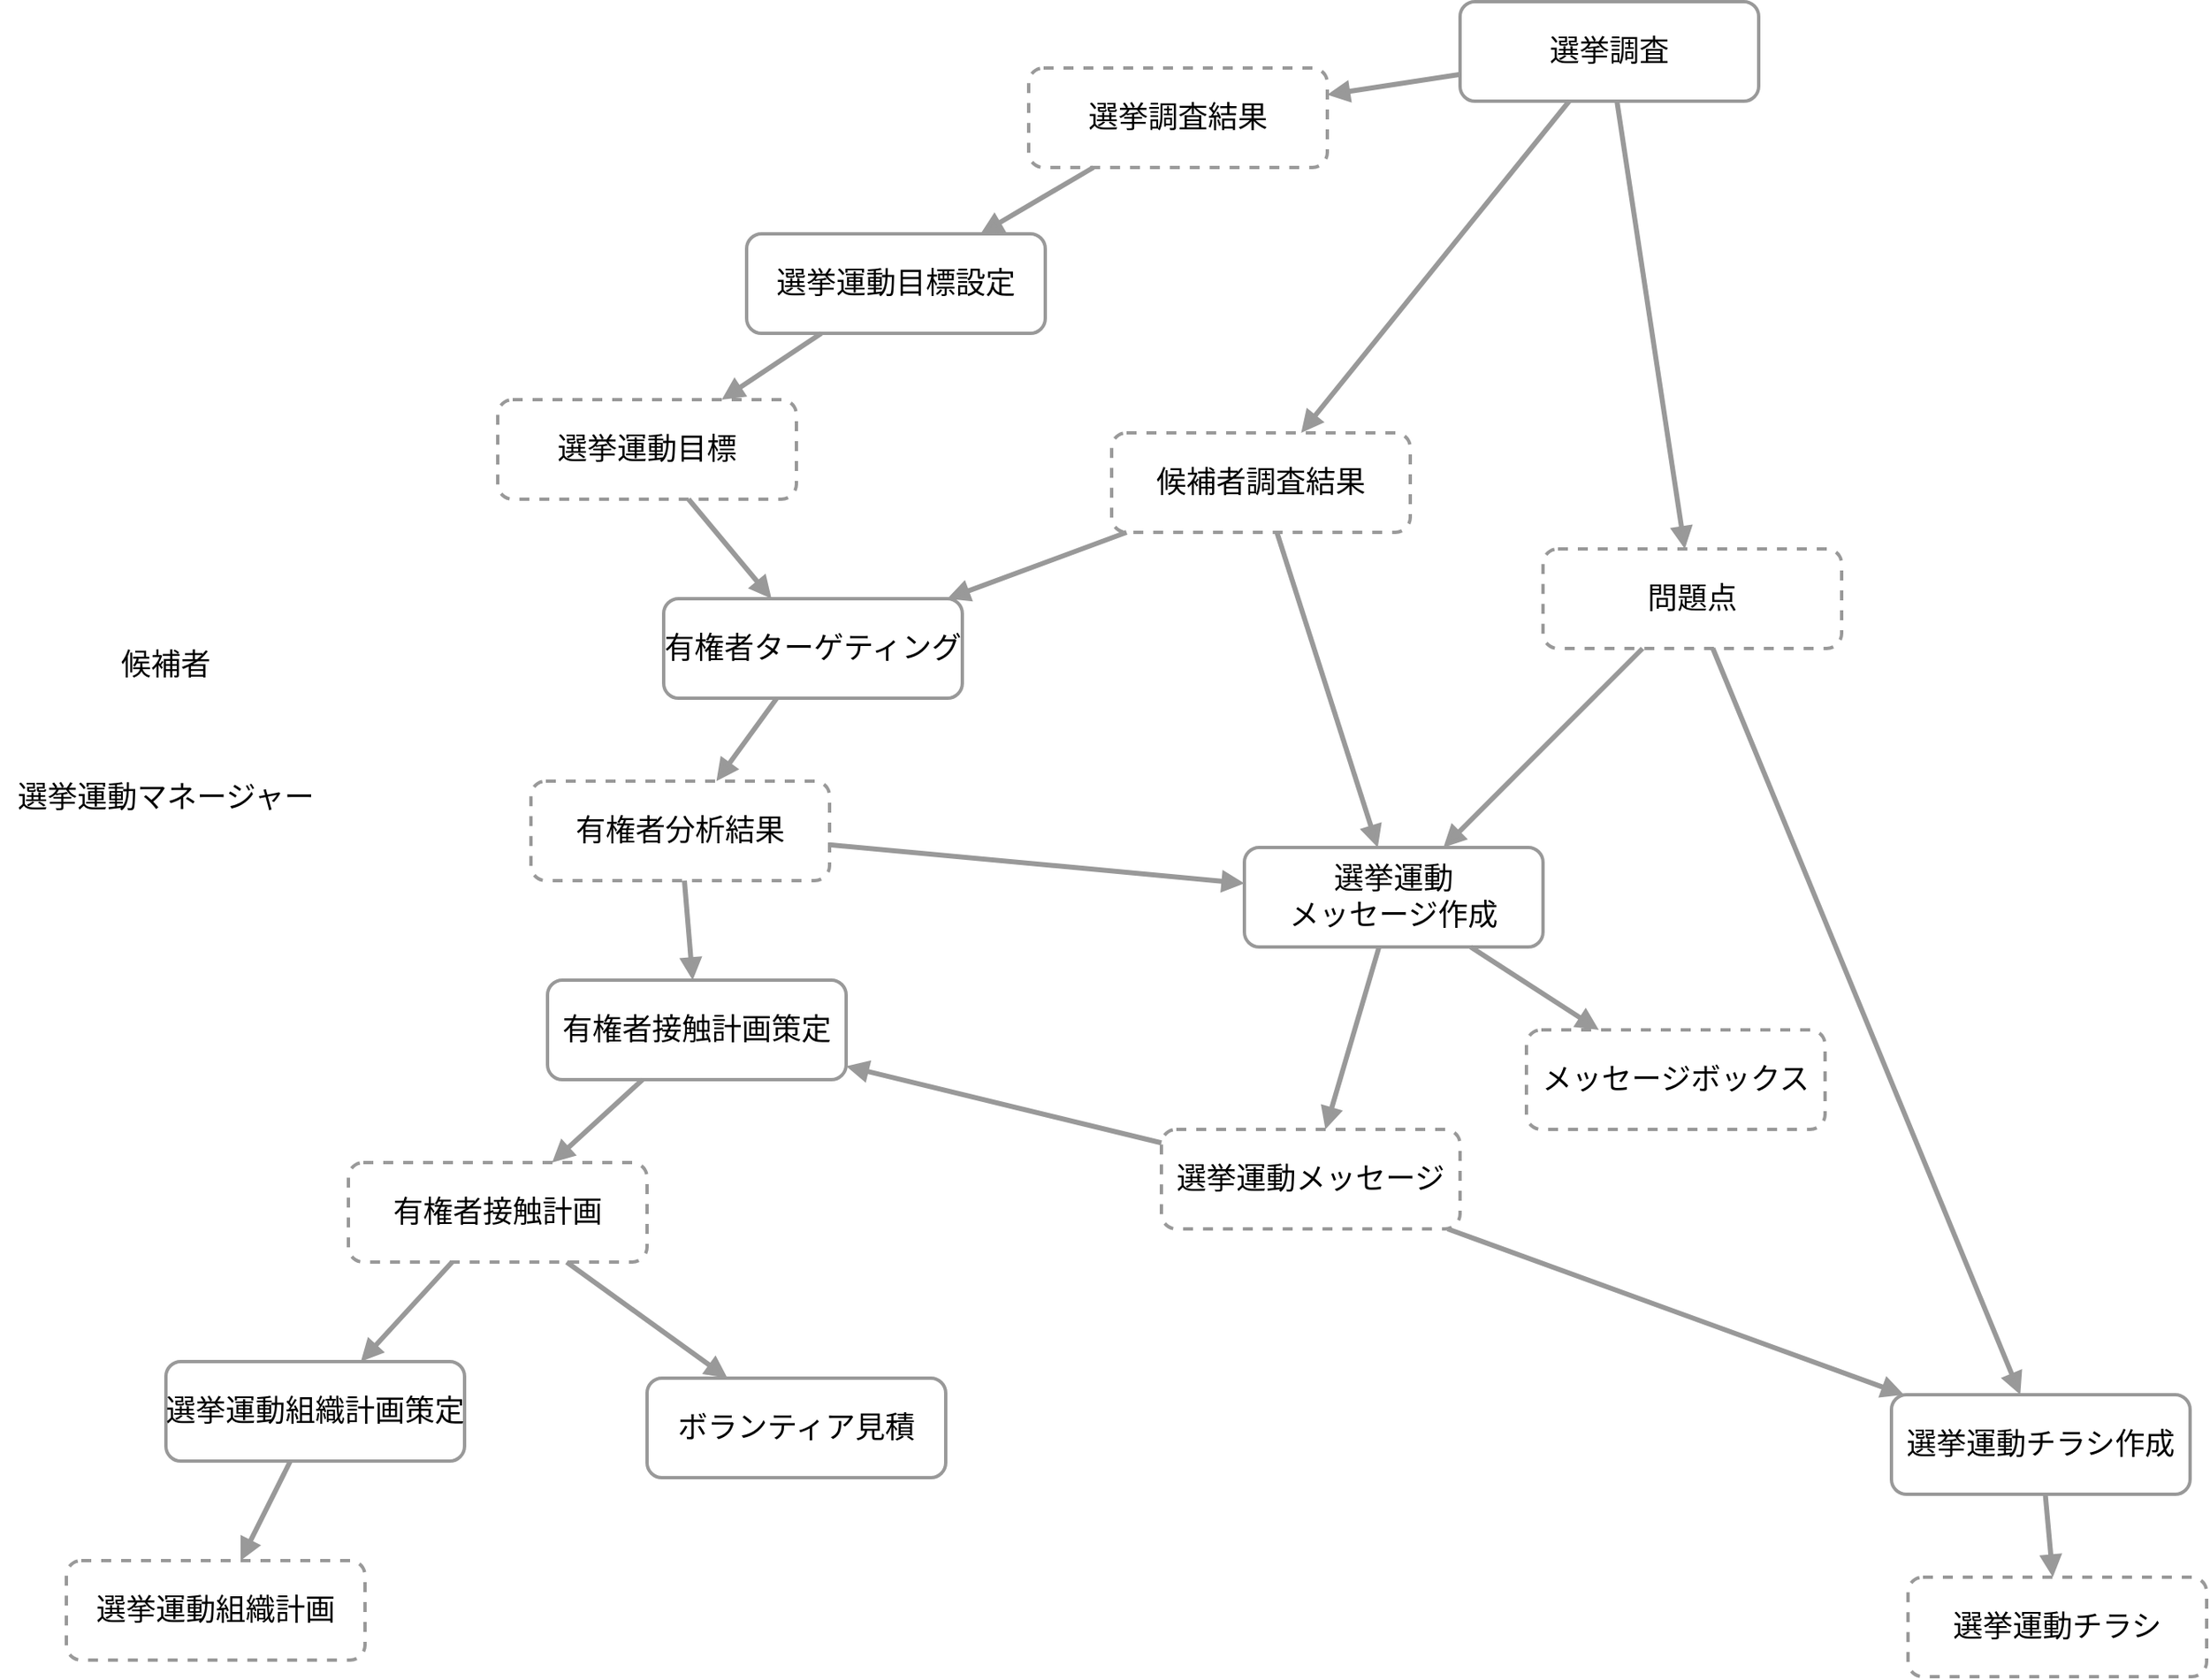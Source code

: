 <mxfile>
    <diagram id="ptoPlsrCqgDLRDrU3V4A" name="Page-1">
        <mxGraphModel dx="2783" dy="1321" grid="1" gridSize="10" guides="1" tooltips="1" connect="1" arrows="1" fold="1" page="1" pageScale="1" pageWidth="827" pageHeight="1169" math="0" shadow="0">
            <root>
                <mxCell id="0"/>
                <mxCell id="1" parent="0"/>
                <mxCell id="28" value="選挙調査" style="rounded=1;whiteSpace=wrap;html=1;fontFamily=Helvetica;fontSize=18;verticalAlign=middle;fillColor=#FFFFFF;strokeColor=#999999;strokeWidth=2;fontColor=#000000;spacing=0;" parent="1" vertex="1">
                    <mxGeometry x="320" y="60" width="180" height="60" as="geometry"/>
                </mxCell>
                <mxCell id="29" value="選挙運動目標設定" style="rounded=1;whiteSpace=wrap;html=1;fontFamily=Helvetica;fontSize=18;verticalAlign=middle;fillColor=#FFFFFF;strokeColor=#999999;strokeWidth=2;fontColor=#000000;spacing=0;" parent="1" vertex="1">
                    <mxGeometry x="-110" y="200" width="180" height="60" as="geometry"/>
                </mxCell>
                <mxCell id="30" value="選挙調査結果" style="rounded=1;whiteSpace=wrap;html=1;fontFamily=Helvetica;fontSize=18;verticalAlign=middle;fillColor=default;strokeColor=#999999;strokeWidth=2;fontColor=#000000;glass=0;shadow=0;dashed=1;gradientColor=none;spacing=0;" parent="1" vertex="1">
                    <mxGeometry x="60" y="100" width="180" height="60" as="geometry"/>
                </mxCell>
                <mxCell id="31" value="選挙運動目標" style="rounded=1;whiteSpace=wrap;html=1;fontFamily=Helvetica;fontSize=18;verticalAlign=middle;fillColor=#FFFFFF;strokeColor=#999999;strokeWidth=2;fontColor=#000000;dashed=1;spacing=0;" parent="1" vertex="1">
                    <mxGeometry x="-260" y="300" width="180" height="60" as="geometry"/>
                </mxCell>
                <mxCell id="32" value="" style="endArrow=block;html=1;rounded=0;fontFamily=Helvetica;fontSize=16;verticalAlign=middle;strokeWidth=3;strokeColor=#999999;endFill=1;" parent="1" source="28" target="30" edge="1">
                    <mxGeometry width="50" height="50" relative="1" as="geometry">
                        <mxPoint x="230" y="180" as="sourcePoint"/>
                        <mxPoint x="290" y="180" as="targetPoint"/>
                    </mxGeometry>
                </mxCell>
                <mxCell id="33" value="" style="endArrow=block;html=1;rounded=0;fontFamily=Helvetica;fontSize=16;verticalAlign=middle;strokeWidth=3;strokeColor=#999999;endFill=1;" parent="1" source="29" target="31" edge="1">
                    <mxGeometry width="50" height="50" relative="1" as="geometry">
                        <mxPoint x="230" y="640" as="sourcePoint"/>
                        <mxPoint x="290" y="640" as="targetPoint"/>
                    </mxGeometry>
                </mxCell>
                <mxCell id="64" value="" style="endArrow=block;html=1;rounded=0;fontFamily=Helvetica;fontSize=16;verticalAlign=middle;strokeWidth=3;strokeColor=#999999;endFill=1;" parent="1" source="30" target="29" edge="1">
                    <mxGeometry width="50" height="50" relative="1" as="geometry">
                        <mxPoint x="270" y="140" as="sourcePoint"/>
                        <mxPoint x="290" y="80" as="targetPoint"/>
                    </mxGeometry>
                </mxCell>
                <mxCell id="65" value="有権者ターゲティング" style="rounded=1;whiteSpace=wrap;html=1;fontFamily=Helvetica;fontSize=18;verticalAlign=middle;fillColor=#FFFFFF;strokeColor=#999999;strokeWidth=2;fontColor=#000000;spacing=0;" parent="1" vertex="1">
                    <mxGeometry x="-160" y="420" width="180" height="60" as="geometry"/>
                </mxCell>
                <mxCell id="66" value="" style="endArrow=block;html=1;rounded=0;fontFamily=Helvetica;fontSize=16;verticalAlign=middle;strokeWidth=3;strokeColor=#999999;endFill=1;" parent="1" source="31" target="65" edge="1">
                    <mxGeometry width="50" height="50" relative="1" as="geometry">
                        <mxPoint x="140" y="270" as="sourcePoint"/>
                        <mxPoint x="140" y="330" as="targetPoint"/>
                    </mxGeometry>
                </mxCell>
                <mxCell id="67" value="選挙運動&lt;br&gt;メッセージ作成" style="rounded=1;whiteSpace=wrap;html=1;fontFamily=Helvetica;fontSize=18;verticalAlign=middle;fillColor=#FFFFFF;strokeColor=#999999;strokeWidth=2;fontColor=#000000;spacing=0;" parent="1" vertex="1">
                    <mxGeometry x="190" y="570" width="180" height="60" as="geometry"/>
                </mxCell>
                <mxCell id="69" value="候補者調査結果" style="rounded=1;whiteSpace=wrap;html=1;fontFamily=Helvetica;fontSize=18;verticalAlign=middle;fillColor=#FFFFFF;strokeColor=#999999;strokeWidth=2;fontColor=#000000;dashed=1;spacing=0;" parent="1" vertex="1">
                    <mxGeometry x="110" y="320" width="180" height="60" as="geometry"/>
                </mxCell>
                <mxCell id="70" value="" style="endArrow=block;html=1;rounded=1;fontFamily=Helvetica;fontSize=16;verticalAlign=middle;strokeWidth=3;strokeColor=#999999;endFill=1;" parent="1" source="28" target="69" edge="1">
                    <mxGeometry width="50" height="50" relative="1" as="geometry">
                        <mxPoint x="140" y="80" as="sourcePoint"/>
                        <mxPoint x="140" y="140" as="targetPoint"/>
                    </mxGeometry>
                </mxCell>
                <mxCell id="71" value="" style="endArrow=block;html=1;rounded=1;fontFamily=Helvetica;fontSize=16;verticalAlign=middle;strokeWidth=3;strokeColor=#999999;endFill=1;" parent="1" source="69" target="65" edge="1">
                    <mxGeometry width="50" height="50" relative="1" as="geometry">
                        <mxPoint x="410" y="300" as="sourcePoint"/>
                        <mxPoint x="312.5" y="140" as="targetPoint"/>
                    </mxGeometry>
                </mxCell>
                <mxCell id="72" value="有権者分析結果" style="rounded=1;whiteSpace=wrap;html=1;fontFamily=Helvetica;fontSize=18;verticalAlign=middle;fillColor=#FFFFFF;strokeColor=#999999;strokeWidth=2;fontColor=#000000;dashed=1;spacing=0;" parent="1" vertex="1">
                    <mxGeometry x="-240" y="530" width="180" height="60" as="geometry"/>
                </mxCell>
                <mxCell id="73" value="" style="endArrow=block;html=1;rounded=1;fontFamily=Helvetica;fontSize=16;verticalAlign=middle;strokeWidth=3;strokeColor=#999999;endFill=1;" parent="1" source="65" target="72" edge="1">
                    <mxGeometry width="50" height="50" relative="1" as="geometry">
                        <mxPoint x="376.667" y="300" as="sourcePoint"/>
                        <mxPoint x="187.333" y="420" as="targetPoint"/>
                    </mxGeometry>
                </mxCell>
                <mxCell id="74" value="" style="endArrow=block;html=1;rounded=1;fontFamily=Helvetica;fontSize=16;verticalAlign=middle;strokeWidth=3;strokeColor=#999999;endFill=1;" parent="1" source="72" target="67" edge="1">
                    <mxGeometry width="50" height="50" relative="1" as="geometry">
                        <mxPoint x="376.667" y="300" as="sourcePoint"/>
                        <mxPoint x="187.333" y="420" as="targetPoint"/>
                    </mxGeometry>
                </mxCell>
                <mxCell id="75" value="" style="endArrow=block;html=1;rounded=1;fontFamily=Helvetica;fontSize=16;verticalAlign=middle;strokeWidth=3;strokeColor=#999999;endFill=1;" parent="1" source="69" target="67" edge="1">
                    <mxGeometry width="50" height="50" relative="1" as="geometry">
                        <mxPoint x="376.667" y="300" as="sourcePoint"/>
                        <mxPoint x="187.333" y="420" as="targetPoint"/>
                    </mxGeometry>
                </mxCell>
                <mxCell id="76" value="選挙運動メッセージ" style="rounded=1;whiteSpace=wrap;html=1;fontFamily=Helvetica;fontSize=18;verticalAlign=middle;fillColor=#FFFFFF;strokeColor=#999999;strokeWidth=2;fontColor=#000000;dashed=1;spacing=0;" parent="1" vertex="1">
                    <mxGeometry x="140" y="740" width="180" height="60" as="geometry"/>
                </mxCell>
                <mxCell id="77" value="" style="endArrow=block;html=1;rounded=1;fontFamily=Helvetica;fontSize=16;verticalAlign=middle;strokeWidth=3;strokeColor=#999999;endFill=1;" parent="1" source="67" target="76" edge="1">
                    <mxGeometry width="50" height="50" relative="1" as="geometry">
                        <mxPoint x="400.973" y="300" as="sourcePoint"/>
                        <mxPoint x="163.027" y="610" as="targetPoint"/>
                    </mxGeometry>
                </mxCell>
                <mxCell id="78" value="メッセージボックス" style="rounded=1;whiteSpace=wrap;html=1;fontFamily=Helvetica;fontSize=18;verticalAlign=middle;fillColor=#FFFFFF;strokeColor=#999999;strokeWidth=2;fontColor=#000000;dashed=1;spacing=0;" parent="1" vertex="1">
                    <mxGeometry x="360" y="680" width="180" height="60" as="geometry"/>
                </mxCell>
                <mxCell id="79" value="" style="endArrow=block;html=1;rounded=1;fontFamily=Helvetica;fontSize=16;verticalAlign=middle;strokeWidth=3;strokeColor=#999999;endFill=1;" parent="1" source="67" target="78" edge="1">
                    <mxGeometry width="50" height="50" relative="1" as="geometry">
                        <mxPoint x="447.5" y="230" as="sourcePoint"/>
                        <mxPoint x="162.5" y="610" as="targetPoint"/>
                    </mxGeometry>
                </mxCell>
                <mxCell id="81" value="問題点" style="rounded=1;whiteSpace=wrap;html=1;fontFamily=Helvetica;fontSize=18;verticalAlign=middle;fillColor=#FFFFFF;strokeColor=#999999;strokeWidth=2;fontColor=#000000;dashed=1;spacing=0;" parent="1" vertex="1">
                    <mxGeometry x="370" y="390" width="180" height="60" as="geometry"/>
                </mxCell>
                <mxCell id="83" value="" style="endArrow=block;html=1;rounded=1;fontFamily=Helvetica;fontSize=16;verticalAlign=middle;strokeWidth=3;strokeColor=#999999;endFill=1;" parent="1" source="81" target="67" edge="1">
                    <mxGeometry width="50" height="50" relative="1" as="geometry">
                        <mxPoint x="230" y="447.568" as="sourcePoint"/>
                        <mxPoint x="420" y="442.432" as="targetPoint"/>
                    </mxGeometry>
                </mxCell>
                <mxCell id="84" value="有権者接触計画策定" style="rounded=1;whiteSpace=wrap;html=1;fontFamily=Helvetica;fontSize=18;verticalAlign=middle;fillColor=#FFFFFF;strokeColor=#999999;strokeWidth=2;fontColor=#000000;spacing=0;" parent="1" vertex="1">
                    <mxGeometry x="-230" y="650" width="180" height="60" as="geometry"/>
                </mxCell>
                <mxCell id="85" value="" style="endArrow=block;html=1;rounded=1;fontFamily=Helvetica;fontSize=16;verticalAlign=middle;strokeWidth=3;strokeColor=#999999;endFill=1;" parent="1" source="76" target="84" edge="1">
                    <mxGeometry width="50" height="50" relative="1" as="geometry">
                        <mxPoint x="230" y="632.895" as="sourcePoint"/>
                        <mxPoint x="430" y="617.105" as="targetPoint"/>
                    </mxGeometry>
                </mxCell>
                <mxCell id="86" value="" style="endArrow=block;html=1;rounded=1;fontFamily=Helvetica;fontSize=16;verticalAlign=middle;strokeWidth=3;strokeColor=#999999;endFill=1;" parent="1" source="72" target="84" edge="1">
                    <mxGeometry width="50" height="50" relative="1" as="geometry">
                        <mxPoint x="160.769" y="770" as="sourcePoint"/>
                        <mxPoint x="209.231" y="840" as="targetPoint"/>
                    </mxGeometry>
                </mxCell>
                <mxCell id="87" value="選挙運動チラシ作成" style="rounded=1;whiteSpace=wrap;html=1;fontFamily=Helvetica;fontSize=18;verticalAlign=middle;fillColor=#FFFFFF;strokeColor=#999999;strokeWidth=2;fontColor=#000000;spacing=0;" parent="1" vertex="1">
                    <mxGeometry x="580" y="900" width="180" height="60" as="geometry"/>
                </mxCell>
                <mxCell id="88" value="選挙運動チラシ" style="rounded=1;whiteSpace=wrap;html=1;fontFamily=Helvetica;fontSize=18;verticalAlign=middle;fillColor=#FFFFFF;strokeColor=#999999;strokeWidth=2;fontColor=#000000;dashed=1;spacing=0;" parent="1" vertex="1">
                    <mxGeometry x="590" y="1010" width="180" height="60" as="geometry"/>
                </mxCell>
                <mxCell id="89" value="" style="endArrow=block;html=1;rounded=1;fontFamily=Helvetica;fontSize=16;verticalAlign=middle;strokeWidth=3;strokeColor=#999999;endFill=1;" parent="1" source="87" target="88" edge="1">
                    <mxGeometry width="50" height="50" relative="1" as="geometry">
                        <mxPoint x="70" y="710" as="sourcePoint"/>
                        <mxPoint x="-70" y="650" as="targetPoint"/>
                    </mxGeometry>
                </mxCell>
                <mxCell id="90" value="" style="endArrow=block;html=1;rounded=1;fontFamily=Helvetica;fontSize=16;verticalAlign=middle;strokeWidth=3;strokeColor=#999999;endFill=1;" parent="1" source="76" target="87" edge="1">
                    <mxGeometry width="50" height="50" relative="1" as="geometry">
                        <mxPoint x="-137.692" y="860" as="sourcePoint"/>
                        <mxPoint x="-132.308" y="930" as="targetPoint"/>
                    </mxGeometry>
                </mxCell>
                <mxCell id="91" value="" style="endArrow=block;html=1;rounded=1;fontFamily=Helvetica;fontSize=16;verticalAlign=middle;strokeWidth=3;strokeColor=#999999;endFill=1;" parent="1" source="81" target="87" edge="1">
                    <mxGeometry width="50" height="50" relative="1" as="geometry">
                        <mxPoint x="508.421" y="500" as="sourcePoint"/>
                        <mxPoint x="371.579" y="630" as="targetPoint"/>
                    </mxGeometry>
                </mxCell>
                <mxCell id="92" value="有権者接触計画" style="rounded=1;whiteSpace=wrap;html=1;fontFamily=Helvetica;fontSize=18;verticalAlign=middle;fillColor=#FFFFFF;strokeColor=#999999;strokeWidth=2;fontColor=#000000;dashed=1;spacing=0;" parent="1" vertex="1">
                    <mxGeometry x="-350" y="760" width="180" height="60" as="geometry"/>
                </mxCell>
                <mxCell id="93" value="" style="endArrow=block;html=1;rounded=1;fontFamily=Helvetica;fontSize=16;verticalAlign=middle;strokeWidth=3;strokeColor=#999999;endFill=1;" parent="1" source="84" target="92" edge="1">
                    <mxGeometry width="50" height="50" relative="1" as="geometry">
                        <mxPoint x="-92.727" y="580" as="sourcePoint"/>
                        <mxPoint x="-97.273" y="630" as="targetPoint"/>
                    </mxGeometry>
                </mxCell>
                <mxCell id="94" value="選挙運動組織計画策定" style="rounded=1;whiteSpace=wrap;html=1;fontFamily=Helvetica;fontSize=18;verticalAlign=middle;fillColor=#FFFFFF;strokeColor=#999999;strokeWidth=2;fontColor=#000000;spacing=0;" parent="1" vertex="1">
                    <mxGeometry x="-460" y="880" width="180" height="60" as="geometry"/>
                </mxCell>
                <mxCell id="95" value="" style="endArrow=block;html=1;rounded=1;fontFamily=Helvetica;fontSize=16;verticalAlign=middle;strokeWidth=3;strokeColor=#999999;endFill=1;" parent="1" source="92" target="94" edge="1">
                    <mxGeometry width="50" height="50" relative="1" as="geometry">
                        <mxPoint x="-121" y="690" as="sourcePoint"/>
                        <mxPoint x="-149" y="730" as="targetPoint"/>
                    </mxGeometry>
                </mxCell>
                <mxCell id="97" value="選挙運動組織計画" style="rounded=1;whiteSpace=wrap;html=1;fontFamily=Helvetica;fontSize=18;verticalAlign=middle;fillColor=#FFFFFF;strokeColor=#999999;strokeWidth=2;fontColor=#000000;dashed=1;spacing=0;" parent="1" vertex="1">
                    <mxGeometry x="-520" y="1000" width="180" height="60" as="geometry"/>
                </mxCell>
                <mxCell id="98" value="" style="endArrow=block;html=1;rounded=1;fontFamily=Helvetica;fontSize=16;verticalAlign=middle;strokeWidth=3;strokeColor=#999999;endFill=1;" parent="1" source="94" target="97" edge="1">
                    <mxGeometry width="50" height="50" relative="1" as="geometry">
                        <mxPoint x="-197.273" y="790" as="sourcePoint"/>
                        <mxPoint x="-242.727" y="840" as="targetPoint"/>
                    </mxGeometry>
                </mxCell>
                <mxCell id="99" value="ボランティア見積" style="rounded=1;whiteSpace=wrap;html=1;fontFamily=Helvetica;fontSize=18;verticalAlign=middle;fillColor=#FFFFFF;strokeColor=#999999;strokeWidth=2;fontColor=#000000;spacing=0;" parent="1" vertex="1">
                    <mxGeometry x="-170" y="890" width="180" height="60" as="geometry"/>
                </mxCell>
                <mxCell id="100" value="" style="endArrow=block;html=1;rounded=1;fontFamily=Helvetica;fontSize=16;verticalAlign=middle;strokeWidth=3;strokeColor=#999999;endFill=1;" parent="1" source="92" target="99" edge="1">
                    <mxGeometry width="50" height="50" relative="1" as="geometry">
                        <mxPoint x="-245" y="800" as="sourcePoint"/>
                        <mxPoint x="-335" y="860" as="targetPoint"/>
                    </mxGeometry>
                </mxCell>
                <mxCell id="101" value="" style="endArrow=block;html=1;rounded=1;fontFamily=Helvetica;fontSize=16;verticalAlign=middle;strokeWidth=3;strokeColor=#999999;endFill=1;" edge="1" parent="1" source="28" target="81">
                    <mxGeometry width="50" height="50" relative="1" as="geometry">
                        <mxPoint x="480" y="288.571" as="sourcePoint"/>
                        <mxPoint x="30" y="431.429" as="targetPoint"/>
                    </mxGeometry>
                </mxCell>
                <mxCell id="102" value="候補者" style="rounded=1;whiteSpace=wrap;html=1;fontFamily=Helvetica;fontSize=18;verticalAlign=middle;fillColor=none;strokeColor=none;strokeWidth=2;fontColor=#000000;spacing=0;" vertex="1" parent="1">
                    <mxGeometry x="-560" y="440" width="200" height="40" as="geometry"/>
                </mxCell>
                <mxCell id="103" value="選挙運動マネージャー" style="rounded=1;whiteSpace=wrap;html=1;fontFamily=Helvetica;fontSize=18;verticalAlign=middle;fillColor=none;strokeColor=none;strokeWidth=2;fontColor=#000000;spacing=0;" vertex="1" parent="1">
                    <mxGeometry x="-560" y="520" width="200" height="40" as="geometry"/>
                </mxCell>
            </root>
        </mxGraphModel>
    </diagram>
</mxfile>
